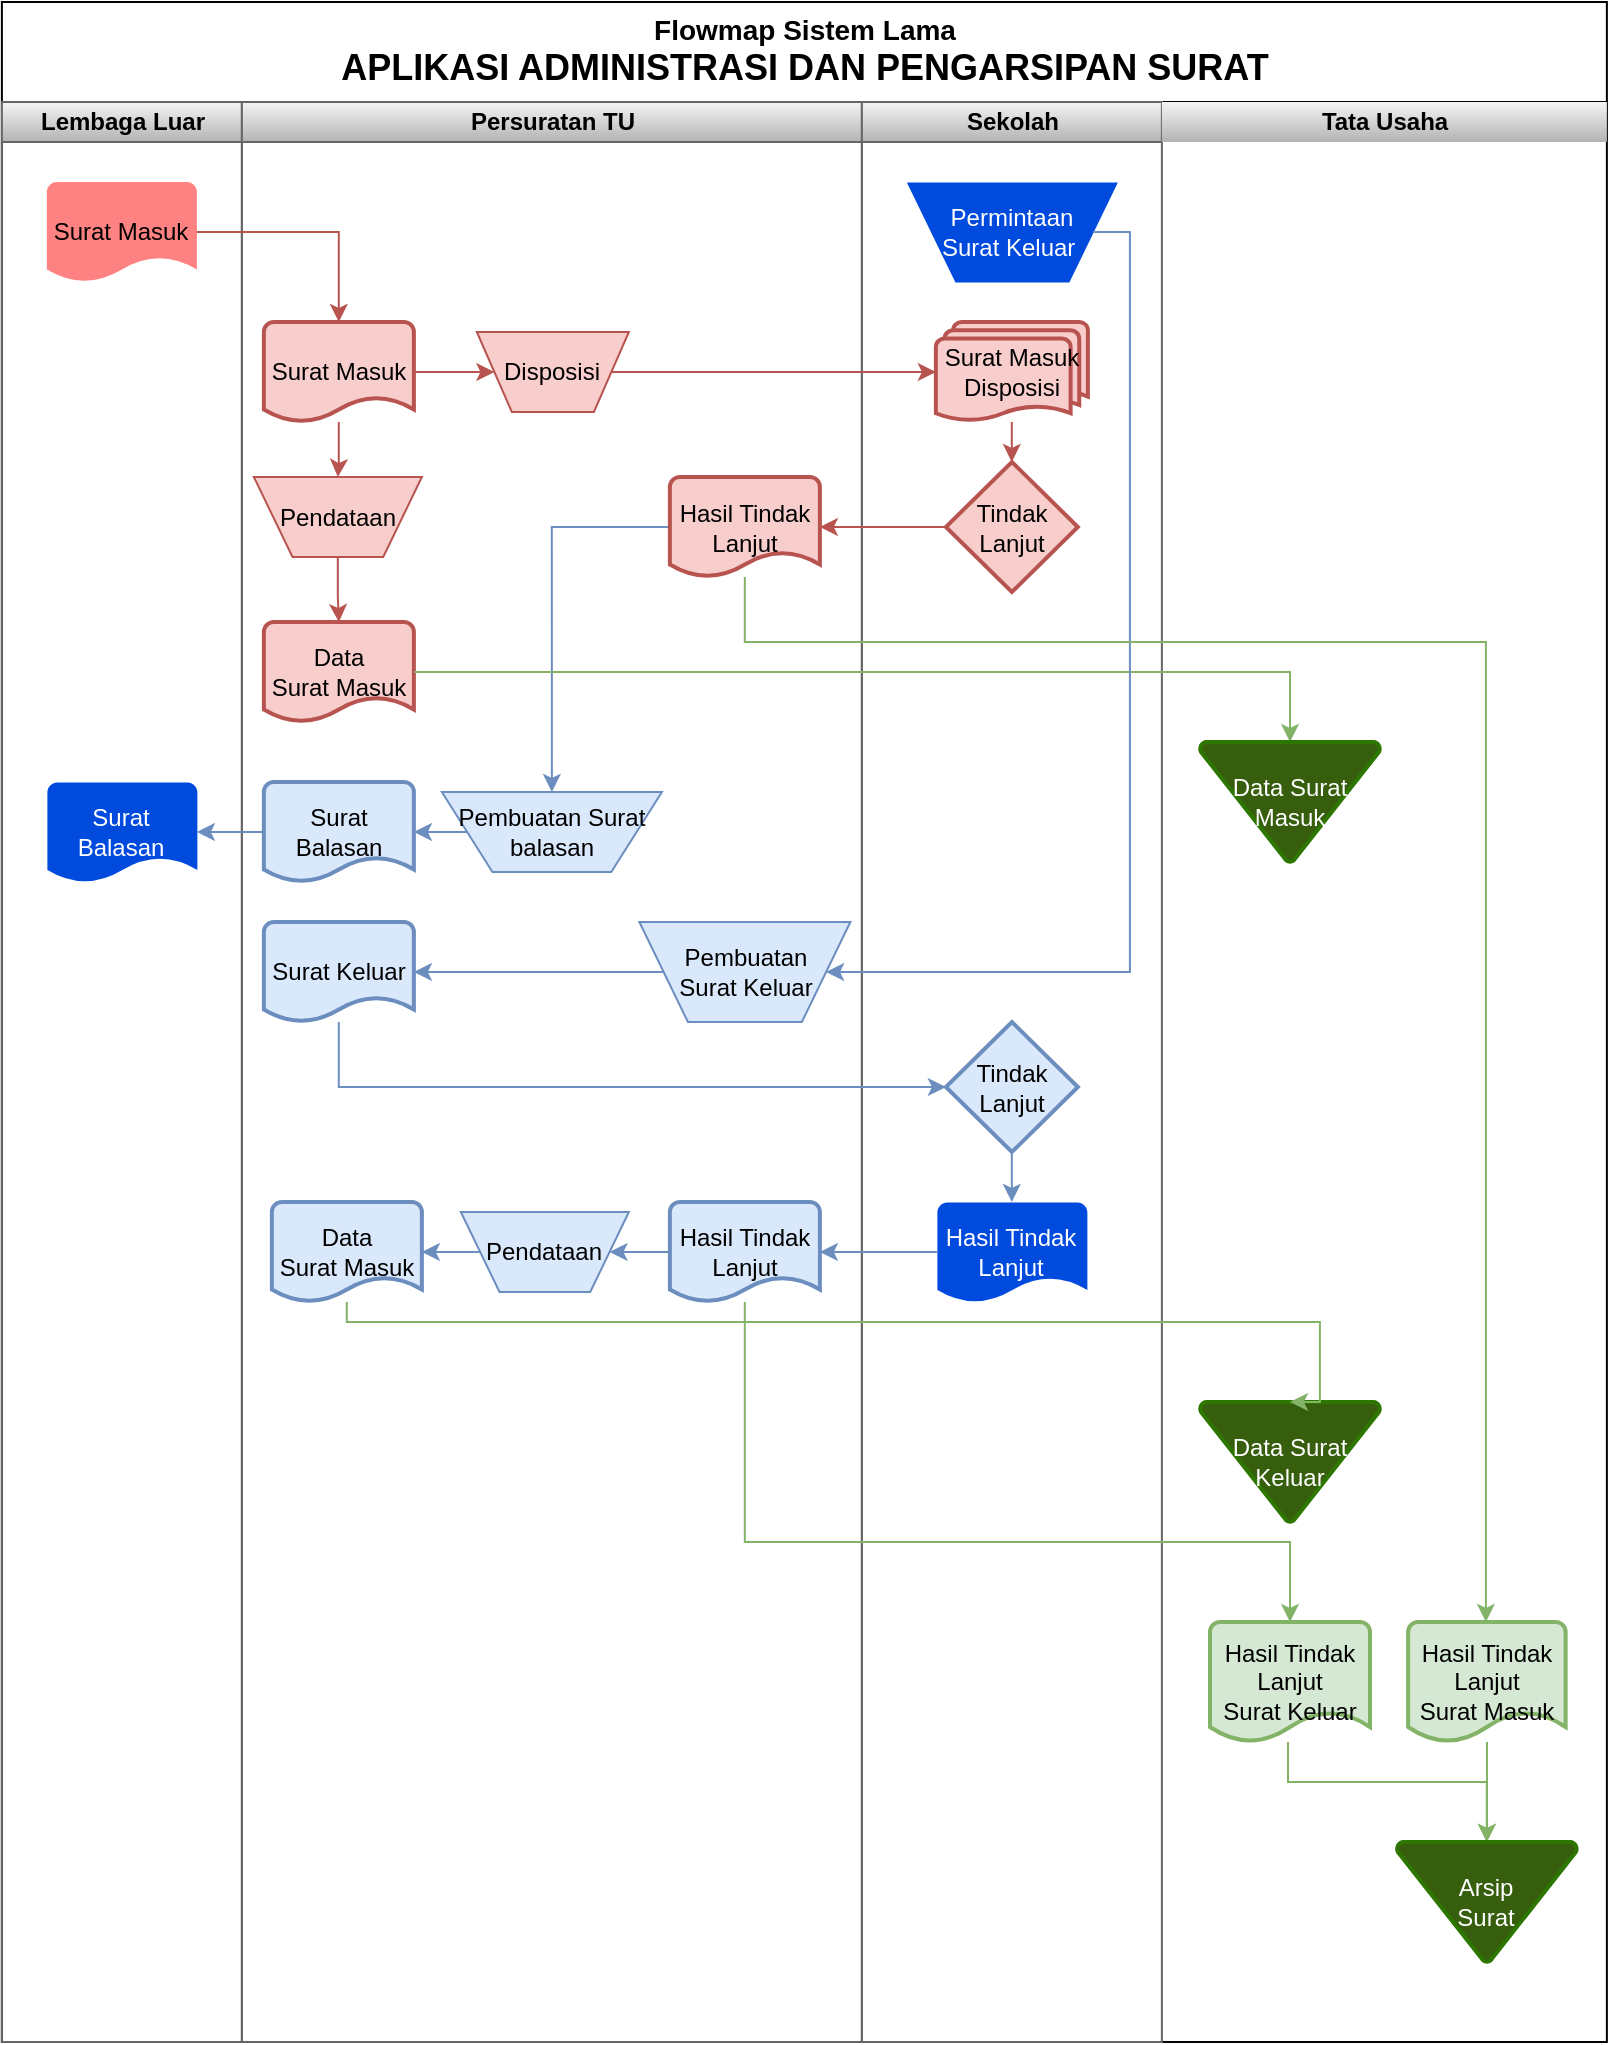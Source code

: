 <mxfile version="21.8.1" type="device">
  <diagram name="Page-1" id="ecVGTMwLcajovV73sp1L">
    <mxGraphModel dx="1348" dy="810" grid="1" gridSize="10" guides="1" tooltips="1" connect="1" arrows="1" fold="1" page="1" pageScale="1" pageWidth="827" pageHeight="1169" math="0" shadow="0">
      <root>
        <mxCell id="0" />
        <mxCell id="1" parent="0" />
        <mxCell id="s5zwaL8GXxUxst-mYbou-1" value="&lt;span style=&quot;font-size: 14px;&quot;&gt;Flowmap Sistem Lama&lt;/span&gt;&lt;br style=&quot;border-color: var(--border-color); font-weight: 400;&quot;&gt;&lt;b style=&quot;border-color: var(--border-color);&quot;&gt;&lt;font style=&quot;border-color: var(--border-color); font-size: 18px;&quot;&gt;APLIKASI ADMINISTRASI DAN PENGARSIPAN SURAT&lt;/font&gt;&lt;/b&gt;" style="swimlane;childLayout=stackLayout;resizeParent=1;resizeParentMax=0;startSize=50;html=1;" vertex="1" parent="1">
          <mxGeometry x="5.94" y="50" width="802.5" height="1020" as="geometry" />
        </mxCell>
        <mxCell id="s5zwaL8GXxUxst-mYbou-2" value="Lembaga Luar" style="swimlane;startSize=20;html=1;fillColor=#f5f5f5;gradientColor=#b3b3b3;strokeColor=#666666;" vertex="1" parent="s5zwaL8GXxUxst-mYbou-1">
          <mxGeometry y="50" width="120" height="970" as="geometry" />
        </mxCell>
        <mxCell id="s5zwaL8GXxUxst-mYbou-8" value="Surat Masuk" style="strokeWidth=2;html=1;shape=mxgraph.flowchart.document2;whiteSpace=wrap;size=0.25;fillColor=#FF8282;strokeColor=none;fontStyle=0" vertex="1" parent="s5zwaL8GXxUxst-mYbou-2">
          <mxGeometry x="22.5" y="40" width="75" height="50" as="geometry" />
        </mxCell>
        <mxCell id="s5zwaL8GXxUxst-mYbou-47" value="Surat Balasan" style="strokeWidth=0;html=1;shape=mxgraph.flowchart.document2;whiteSpace=wrap;size=0.25;fillColor=#004ADE;strokeColor=none;fontColor=#ffffff;" vertex="1" parent="s5zwaL8GXxUxst-mYbou-2">
          <mxGeometry x="22.5" y="340" width="75" height="50" as="geometry" />
        </mxCell>
        <mxCell id="s5zwaL8GXxUxst-mYbou-3" value="Persuratan TU" style="swimlane;startSize=20;html=1;fillColor=#f5f5f5;gradientColor=#b3b3b3;strokeColor=#666666;" vertex="1" parent="s5zwaL8GXxUxst-mYbou-1">
          <mxGeometry x="120" y="50" width="310" height="970" as="geometry" />
        </mxCell>
        <mxCell id="s5zwaL8GXxUxst-mYbou-12" style="edgeStyle=orthogonalEdgeStyle;rounded=0;orthogonalLoop=1;jettySize=auto;html=1;entryX=0;entryY=0.5;entryDx=0;entryDy=0;fillColor=#f8cecc;strokeColor=#b85450;" edge="1" parent="s5zwaL8GXxUxst-mYbou-3" source="s5zwaL8GXxUxst-mYbou-9" target="s5zwaL8GXxUxst-mYbou-10">
          <mxGeometry relative="1" as="geometry" />
        </mxCell>
        <mxCell id="s5zwaL8GXxUxst-mYbou-26" style="edgeStyle=orthogonalEdgeStyle;rounded=0;orthogonalLoop=1;jettySize=auto;html=1;entryX=0.5;entryY=0;entryDx=0;entryDy=0;fillColor=#f8cecc;strokeColor=#b85450;" edge="1" parent="s5zwaL8GXxUxst-mYbou-3" source="s5zwaL8GXxUxst-mYbou-9" target="s5zwaL8GXxUxst-mYbou-25">
          <mxGeometry relative="1" as="geometry" />
        </mxCell>
        <mxCell id="s5zwaL8GXxUxst-mYbou-9" value="Surat Masuk" style="strokeWidth=2;html=1;shape=mxgraph.flowchart.document2;whiteSpace=wrap;size=0.25;fillColor=#f8cecc;strokeColor=#b85450;" vertex="1" parent="s5zwaL8GXxUxst-mYbou-3">
          <mxGeometry x="11" y="110" width="75" height="50" as="geometry" />
        </mxCell>
        <mxCell id="s5zwaL8GXxUxst-mYbou-10" value="Disposisi" style="verticalLabelPosition=middle;verticalAlign=middle;html=1;shape=trapezoid;perimeter=trapezoidPerimeter;whiteSpace=wrap;size=0.23;arcSize=10;flipV=1;labelPosition=center;align=center;fillColor=#f8cecc;strokeColor=#b85450;" vertex="1" parent="s5zwaL8GXxUxst-mYbou-3">
          <mxGeometry x="117.5" y="115" width="76" height="40" as="geometry" />
        </mxCell>
        <mxCell id="s5zwaL8GXxUxst-mYbou-35" style="edgeStyle=orthogonalEdgeStyle;rounded=0;orthogonalLoop=1;jettySize=auto;html=1;entryX=0.5;entryY=0;entryDx=0;entryDy=0;fillColor=#dae8fc;strokeColor=#6c8ebf;" edge="1" parent="s5zwaL8GXxUxst-mYbou-3" source="s5zwaL8GXxUxst-mYbou-23" target="s5zwaL8GXxUxst-mYbou-34">
          <mxGeometry relative="1" as="geometry" />
        </mxCell>
        <mxCell id="s5zwaL8GXxUxst-mYbou-23" value="Hasil Tindak Lanjut" style="strokeWidth=2;html=1;shape=mxgraph.flowchart.document2;whiteSpace=wrap;size=0.25;fillColor=#f8cecc;strokeColor=#b85450;" vertex="1" parent="s5zwaL8GXxUxst-mYbou-3">
          <mxGeometry x="214" y="187.5" width="75" height="50" as="geometry" />
        </mxCell>
        <mxCell id="s5zwaL8GXxUxst-mYbou-25" value="Pendataan" style="verticalLabelPosition=middle;verticalAlign=middle;html=1;shape=trapezoid;perimeter=trapezoidPerimeter;whiteSpace=wrap;size=0.23;arcSize=10;flipV=1;labelPosition=center;align=center;fillColor=#f8cecc;strokeColor=#b85450;" vertex="1" parent="s5zwaL8GXxUxst-mYbou-3">
          <mxGeometry x="6" y="187.5" width="84" height="40" as="geometry" />
        </mxCell>
        <mxCell id="s5zwaL8GXxUxst-mYbou-46" style="edgeStyle=orthogonalEdgeStyle;rounded=0;orthogonalLoop=1;jettySize=auto;html=1;fillColor=#dae8fc;strokeColor=#6c8ebf;" edge="1" parent="s5zwaL8GXxUxst-mYbou-3" source="s5zwaL8GXxUxst-mYbou-34" target="s5zwaL8GXxUxst-mYbou-45">
          <mxGeometry relative="1" as="geometry" />
        </mxCell>
        <mxCell id="s5zwaL8GXxUxst-mYbou-34" value="Pembuatan Surat balasan" style="verticalLabelPosition=middle;verticalAlign=middle;html=1;shape=trapezoid;perimeter=trapezoidPerimeter;whiteSpace=wrap;size=0.23;arcSize=10;flipV=1;labelPosition=center;align=center;fillColor=#dae8fc;strokeColor=#6c8ebf;" vertex="1" parent="s5zwaL8GXxUxst-mYbou-3">
          <mxGeometry x="100" y="345" width="110" height="40" as="geometry" />
        </mxCell>
        <mxCell id="s5zwaL8GXxUxst-mYbou-45" value="Surat Balasan" style="strokeWidth=2;html=1;shape=mxgraph.flowchart.document2;whiteSpace=wrap;size=0.25;fillColor=#dae8fc;strokeColor=#6c8ebf;" vertex="1" parent="s5zwaL8GXxUxst-mYbou-3">
          <mxGeometry x="11" y="340" width="75" height="50" as="geometry" />
        </mxCell>
        <mxCell id="s5zwaL8GXxUxst-mYbou-49" value="Data&lt;br&gt;Surat Masuk" style="strokeWidth=2;html=1;shape=mxgraph.flowchart.document2;whiteSpace=wrap;size=0.25;fillColor=#f8cecc;strokeColor=#b85450;" vertex="1" parent="s5zwaL8GXxUxst-mYbou-3">
          <mxGeometry x="11" y="260" width="75" height="50" as="geometry" />
        </mxCell>
        <mxCell id="s5zwaL8GXxUxst-mYbou-50" style="edgeStyle=orthogonalEdgeStyle;rounded=0;orthogonalLoop=1;jettySize=auto;html=1;entryX=0.5;entryY=0;entryDx=0;entryDy=0;entryPerimeter=0;fillColor=#f8cecc;strokeColor=#b85450;" edge="1" parent="s5zwaL8GXxUxst-mYbou-3" source="s5zwaL8GXxUxst-mYbou-25" target="s5zwaL8GXxUxst-mYbou-49">
          <mxGeometry relative="1" as="geometry" />
        </mxCell>
        <mxCell id="s5zwaL8GXxUxst-mYbou-73" style="edgeStyle=orthogonalEdgeStyle;rounded=0;orthogonalLoop=1;jettySize=auto;html=1;fillColor=#dae8fc;strokeColor=#6c8ebf;" edge="1" parent="s5zwaL8GXxUxst-mYbou-3" source="s5zwaL8GXxUxst-mYbou-70" target="s5zwaL8GXxUxst-mYbou-72">
          <mxGeometry relative="1" as="geometry" />
        </mxCell>
        <mxCell id="s5zwaL8GXxUxst-mYbou-70" value="Pembuatan &lt;br&gt;Surat Keluar" style="verticalLabelPosition=middle;verticalAlign=middle;html=1;shape=trapezoid;perimeter=trapezoidPerimeter;whiteSpace=wrap;size=0.23;arcSize=10;flipV=1;labelPosition=center;align=center;fillColor=#dae8fc;strokeColor=#6c8ebf;" vertex="1" parent="s5zwaL8GXxUxst-mYbou-3">
          <mxGeometry x="198.75" y="410" width="105.5" height="50" as="geometry" />
        </mxCell>
        <mxCell id="s5zwaL8GXxUxst-mYbou-72" value="Surat Keluar" style="strokeWidth=2;html=1;shape=mxgraph.flowchart.document2;whiteSpace=wrap;size=0.25;fillColor=#dae8fc;strokeColor=#6c8ebf;" vertex="1" parent="s5zwaL8GXxUxst-mYbou-3">
          <mxGeometry x="11" y="410" width="75" height="50" as="geometry" />
        </mxCell>
        <mxCell id="s5zwaL8GXxUxst-mYbou-87" style="edgeStyle=orthogonalEdgeStyle;rounded=0;orthogonalLoop=1;jettySize=auto;html=1;entryX=1;entryY=0.5;entryDx=0;entryDy=0;fillColor=#dae8fc;strokeColor=#6c8ebf;" edge="1" parent="s5zwaL8GXxUxst-mYbou-3" source="s5zwaL8GXxUxst-mYbou-81" target="s5zwaL8GXxUxst-mYbou-85">
          <mxGeometry relative="1" as="geometry" />
        </mxCell>
        <mxCell id="s5zwaL8GXxUxst-mYbou-81" value="Hasil Tindak Lanjut" style="strokeWidth=2;html=1;shape=mxgraph.flowchart.document2;whiteSpace=wrap;size=0.25;fillColor=#dae8fc;strokeColor=#6c8ebf;" vertex="1" parent="s5zwaL8GXxUxst-mYbou-3">
          <mxGeometry x="214" y="550" width="75" height="50" as="geometry" />
        </mxCell>
        <mxCell id="s5zwaL8GXxUxst-mYbou-85" value="Pendataan" style="verticalLabelPosition=middle;verticalAlign=middle;html=1;shape=trapezoid;perimeter=trapezoidPerimeter;whiteSpace=wrap;size=0.23;arcSize=10;flipV=1;labelPosition=center;align=center;fillColor=#dae8fc;strokeColor=#6c8ebf;" vertex="1" parent="s5zwaL8GXxUxst-mYbou-3">
          <mxGeometry x="109.5" y="555" width="84" height="40" as="geometry" />
        </mxCell>
        <mxCell id="s5zwaL8GXxUxst-mYbou-86" value="Data&lt;br&gt;Surat Masuk" style="strokeWidth=2;html=1;shape=mxgraph.flowchart.document2;whiteSpace=wrap;size=0.25;fillColor=#dae8fc;strokeColor=#6c8ebf;" vertex="1" parent="s5zwaL8GXxUxst-mYbou-3">
          <mxGeometry x="15" y="550" width="75" height="50" as="geometry" />
        </mxCell>
        <mxCell id="s5zwaL8GXxUxst-mYbou-88" style="edgeStyle=orthogonalEdgeStyle;rounded=0;orthogonalLoop=1;jettySize=auto;html=1;entryX=1;entryY=0.5;entryDx=0;entryDy=0;entryPerimeter=0;fillColor=#dae8fc;strokeColor=#6c8ebf;" edge="1" parent="s5zwaL8GXxUxst-mYbou-3" source="s5zwaL8GXxUxst-mYbou-85" target="s5zwaL8GXxUxst-mYbou-86">
          <mxGeometry relative="1" as="geometry" />
        </mxCell>
        <mxCell id="s5zwaL8GXxUxst-mYbou-4" value="Sekolah" style="swimlane;startSize=20;html=1;fillColor=#f5f5f5;strokeColor=#666666;gradientColor=#b3b3b3;" vertex="1" parent="s5zwaL8GXxUxst-mYbou-1">
          <mxGeometry x="430" y="50" width="150" height="970" as="geometry" />
        </mxCell>
        <mxCell id="s5zwaL8GXxUxst-mYbou-18" style="edgeStyle=orthogonalEdgeStyle;rounded=0;orthogonalLoop=1;jettySize=auto;html=1;fillColor=#f8cecc;strokeColor=#b85450;" edge="1" parent="s5zwaL8GXxUxst-mYbou-4" source="s5zwaL8GXxUxst-mYbou-14" target="s5zwaL8GXxUxst-mYbou-17">
          <mxGeometry relative="1" as="geometry" />
        </mxCell>
        <mxCell id="s5zwaL8GXxUxst-mYbou-14" value="Surat Masuk&lt;br&gt;Disposisi" style="strokeWidth=2;html=1;shape=mxgraph.flowchart.multi-document;whiteSpace=wrap;fillColor=#f8cecc;strokeColor=#b85450;" vertex="1" parent="s5zwaL8GXxUxst-mYbou-4">
          <mxGeometry x="37" y="110" width="76" height="50" as="geometry" />
        </mxCell>
        <mxCell id="s5zwaL8GXxUxst-mYbou-17" value="Tindak&lt;br&gt;Lanjut" style="strokeWidth=2;html=1;shape=mxgraph.flowchart.decision;whiteSpace=wrap;fillColor=#f8cecc;strokeColor=#b85450;" vertex="1" parent="s5zwaL8GXxUxst-mYbou-4">
          <mxGeometry x="42" y="180" width="66" height="65" as="geometry" />
        </mxCell>
        <mxCell id="s5zwaL8GXxUxst-mYbou-68" value="Permintaan &lt;br&gt;Surat Keluar&amp;nbsp;" style="verticalLabelPosition=middle;verticalAlign=middle;html=1;shape=trapezoid;perimeter=trapezoidPerimeter;whiteSpace=wrap;size=0.23;arcSize=10;flipV=1;labelPosition=center;align=center;fillColor=#004ADE;strokeColor=none;fontColor=#ffffff;strokeWidth=0;" vertex="1" parent="s5zwaL8GXxUxst-mYbou-4">
          <mxGeometry x="22.25" y="40" width="105.5" height="50" as="geometry" />
        </mxCell>
        <mxCell id="s5zwaL8GXxUxst-mYbou-83" style="edgeStyle=orthogonalEdgeStyle;rounded=0;orthogonalLoop=1;jettySize=auto;html=1;fillColor=#dae8fc;strokeColor=#6c8ebf;" edge="1" parent="s5zwaL8GXxUxst-mYbou-4" source="s5zwaL8GXxUxst-mYbou-76" target="s5zwaL8GXxUxst-mYbou-80">
          <mxGeometry relative="1" as="geometry" />
        </mxCell>
        <mxCell id="s5zwaL8GXxUxst-mYbou-76" value="Tindak&lt;br&gt;Lanjut" style="strokeWidth=2;html=1;shape=mxgraph.flowchart.decision;whiteSpace=wrap;fillColor=#dae8fc;strokeColor=#6c8ebf;" vertex="1" parent="s5zwaL8GXxUxst-mYbou-4">
          <mxGeometry x="42" y="460" width="66" height="65" as="geometry" />
        </mxCell>
        <mxCell id="s5zwaL8GXxUxst-mYbou-80" value="Hasil Tindak Lanjut" style="strokeWidth=0;html=1;shape=mxgraph.flowchart.document2;whiteSpace=wrap;size=0.25;fillColor=#004ADE;strokeColor=none;fontColor=#ffffff;" vertex="1" parent="s5zwaL8GXxUxst-mYbou-4">
          <mxGeometry x="37.5" y="550" width="75" height="50" as="geometry" />
        </mxCell>
        <mxCell id="s5zwaL8GXxUxst-mYbou-11" style="edgeStyle=orthogonalEdgeStyle;rounded=0;orthogonalLoop=1;jettySize=auto;html=1;exitX=1;exitY=0.5;exitDx=0;exitDy=0;exitPerimeter=0;fillColor=#f8cecc;strokeColor=#b85450;" edge="1" parent="s5zwaL8GXxUxst-mYbou-1" source="s5zwaL8GXxUxst-mYbou-8" target="s5zwaL8GXxUxst-mYbou-9">
          <mxGeometry relative="1" as="geometry" />
        </mxCell>
        <mxCell id="s5zwaL8GXxUxst-mYbou-15" style="edgeStyle=orthogonalEdgeStyle;rounded=0;orthogonalLoop=1;jettySize=auto;html=1;entryX=0;entryY=0.5;entryDx=0;entryDy=0;entryPerimeter=0;fillColor=#f8cecc;strokeColor=#b85450;" edge="1" parent="s5zwaL8GXxUxst-mYbou-1" source="s5zwaL8GXxUxst-mYbou-10" target="s5zwaL8GXxUxst-mYbou-14">
          <mxGeometry relative="1" as="geometry" />
        </mxCell>
        <mxCell id="s5zwaL8GXxUxst-mYbou-24" style="edgeStyle=orthogonalEdgeStyle;rounded=0;orthogonalLoop=1;jettySize=auto;html=1;entryX=1;entryY=0.5;entryDx=0;entryDy=0;entryPerimeter=0;fillColor=#f8cecc;strokeColor=#b85450;" edge="1" parent="s5zwaL8GXxUxst-mYbou-1" source="s5zwaL8GXxUxst-mYbou-17" target="s5zwaL8GXxUxst-mYbou-23">
          <mxGeometry relative="1" as="geometry" />
        </mxCell>
        <mxCell id="s5zwaL8GXxUxst-mYbou-48" style="edgeStyle=orthogonalEdgeStyle;rounded=0;orthogonalLoop=1;jettySize=auto;html=1;entryX=1;entryY=0.5;entryDx=0;entryDy=0;entryPerimeter=0;fillColor=#dae8fc;strokeColor=#6c8ebf;" edge="1" parent="s5zwaL8GXxUxst-mYbou-1" source="s5zwaL8GXxUxst-mYbou-45" target="s5zwaL8GXxUxst-mYbou-47">
          <mxGeometry relative="1" as="geometry" />
        </mxCell>
        <mxCell id="s5zwaL8GXxUxst-mYbou-69" style="edgeStyle=orthogonalEdgeStyle;rounded=0;orthogonalLoop=1;jettySize=auto;html=1;entryX=0.5;entryY=0;entryDx=0;entryDy=0;entryPerimeter=0;fillColor=#d5e8d4;strokeColor=#82b366;" edge="1" parent="s5zwaL8GXxUxst-mYbou-1" source="s5zwaL8GXxUxst-mYbou-49" target="s5zwaL8GXxUxst-mYbou-52">
          <mxGeometry relative="1" as="geometry" />
        </mxCell>
        <mxCell id="s5zwaL8GXxUxst-mYbou-79" style="edgeStyle=orthogonalEdgeStyle;rounded=0;orthogonalLoop=1;jettySize=auto;html=1;entryX=0;entryY=0.5;entryDx=0;entryDy=0;entryPerimeter=0;fillColor=#dae8fc;strokeColor=#6c8ebf;" edge="1" parent="s5zwaL8GXxUxst-mYbou-1" source="s5zwaL8GXxUxst-mYbou-72" target="s5zwaL8GXxUxst-mYbou-76">
          <mxGeometry relative="1" as="geometry">
            <Array as="points">
              <mxPoint x="168" y="543" />
            </Array>
          </mxGeometry>
        </mxCell>
        <mxCell id="s5zwaL8GXxUxst-mYbou-82" style="edgeStyle=orthogonalEdgeStyle;rounded=0;orthogonalLoop=1;jettySize=auto;html=1;entryX=1;entryY=0.5;entryDx=0;entryDy=0;entryPerimeter=0;fillColor=#dae8fc;strokeColor=#6c8ebf;" edge="1" parent="s5zwaL8GXxUxst-mYbou-1" source="s5zwaL8GXxUxst-mYbou-80" target="s5zwaL8GXxUxst-mYbou-81">
          <mxGeometry relative="1" as="geometry" />
        </mxCell>
        <mxCell id="s5zwaL8GXxUxst-mYbou-6" value="Tata Usaha" style="swimlane;startSize=20;html=1;fillColor=#f5f5f5;gradientColor=#b3b3b3;strokeColor=none;" vertex="1" parent="s5zwaL8GXxUxst-mYbou-1">
          <mxGeometry x="580" y="50" width="222.5" height="970" as="geometry" />
        </mxCell>
        <mxCell id="s5zwaL8GXxUxst-mYbou-52" value="Data Surat Masuk" style="strokeWidth=2;html=1;shape=mxgraph.flowchart.merge_or_storage;whiteSpace=wrap;fillColor=#365E0D;strokeColor=#2D7600;fontColor=#ffffff;fontStyle=0" vertex="1" parent="s5zwaL8GXxUxst-mYbou-6">
          <mxGeometry x="19.06" y="320" width="90" height="60" as="geometry" />
        </mxCell>
        <mxCell id="s5zwaL8GXxUxst-mYbou-53" value="Data Surat Keluar" style="strokeWidth=2;html=1;shape=mxgraph.flowchart.merge_or_storage;whiteSpace=wrap;fillColor=#365E0D;strokeColor=#2D7600;fontColor=#ffffff;fontStyle=0" vertex="1" parent="s5zwaL8GXxUxst-mYbou-6">
          <mxGeometry x="19.06" y="650" width="90" height="60" as="geometry" />
        </mxCell>
        <mxCell id="s5zwaL8GXxUxst-mYbou-94" value="Hasil Tindak Lanjut&lt;br&gt;Surat Keluar" style="strokeWidth=2;html=1;shape=mxgraph.flowchart.document2;whiteSpace=wrap;size=0.25;fillColor=#d5e8d4;strokeColor=#82b366;" vertex="1" parent="s5zwaL8GXxUxst-mYbou-6">
          <mxGeometry x="24.06" y="760" width="80" height="60" as="geometry" />
        </mxCell>
        <mxCell id="s5zwaL8GXxUxst-mYbou-95" value="Hasil Tindak Lanjut&lt;br&gt;Surat Masuk" style="strokeWidth=2;html=1;shape=mxgraph.flowchart.document2;whiteSpace=wrap;size=0.25;fillColor=#d5e8d4;strokeColor=#82b366;" vertex="1" parent="s5zwaL8GXxUxst-mYbou-6">
          <mxGeometry x="123.12" y="760" width="78.75" height="60" as="geometry" />
        </mxCell>
        <mxCell id="s5zwaL8GXxUxst-mYbou-104" style="edgeStyle=orthogonalEdgeStyle;rounded=0;orthogonalLoop=1;jettySize=auto;html=1;entryX=0.5;entryY=0;entryDx=0;entryDy=0;entryPerimeter=0;fillColor=#d5e8d4;strokeColor=#82b366;" edge="1" parent="s5zwaL8GXxUxst-mYbou-6" source="s5zwaL8GXxUxst-mYbou-94" target="s5zwaL8GXxUxst-mYbou-51">
          <mxGeometry relative="1" as="geometry">
            <Array as="points">
              <mxPoint x="63.06" y="840" />
              <mxPoint x="162.06" y="840" />
            </Array>
          </mxGeometry>
        </mxCell>
        <mxCell id="s5zwaL8GXxUxst-mYbou-96" style="edgeStyle=orthogonalEdgeStyle;rounded=0;orthogonalLoop=1;jettySize=auto;html=1;fillColor=#d5e8d4;strokeColor=#82b366;" edge="1" parent="s5zwaL8GXxUxst-mYbou-6" source="s5zwaL8GXxUxst-mYbou-95" target="s5zwaL8GXxUxst-mYbou-51">
          <mxGeometry relative="1" as="geometry" />
        </mxCell>
        <mxCell id="s5zwaL8GXxUxst-mYbou-51" value="Arsip &lt;br&gt;Surat" style="strokeWidth=2;html=1;shape=mxgraph.flowchart.merge_or_storage;whiteSpace=wrap;fillColor=#365E0D;strokeColor=#2D7600;fontColor=#ffffff;fontStyle=0" vertex="1" parent="s5zwaL8GXxUxst-mYbou-6">
          <mxGeometry x="117.5" y="870" width="90" height="60" as="geometry" />
        </mxCell>
        <mxCell id="s5zwaL8GXxUxst-mYbou-108" style="edgeStyle=orthogonalEdgeStyle;rounded=0;orthogonalLoop=1;jettySize=auto;html=1;entryX=1;entryY=0.5;entryDx=0;entryDy=0;fillColor=#dae8fc;strokeColor=#6c8ebf;" edge="1" parent="s5zwaL8GXxUxst-mYbou-1" source="s5zwaL8GXxUxst-mYbou-68" target="s5zwaL8GXxUxst-mYbou-70">
          <mxGeometry relative="1" as="geometry">
            <Array as="points">
              <mxPoint x="564" y="115" />
              <mxPoint x="564" y="485" />
            </Array>
          </mxGeometry>
        </mxCell>
        <mxCell id="s5zwaL8GXxUxst-mYbou-109" style="edgeStyle=orthogonalEdgeStyle;rounded=0;orthogonalLoop=1;jettySize=auto;html=1;entryX=0.5;entryY=0;entryDx=0;entryDy=0;entryPerimeter=0;fillColor=#d5e8d4;strokeColor=#82b366;" edge="1" parent="s5zwaL8GXxUxst-mYbou-1" source="s5zwaL8GXxUxst-mYbou-86" target="s5zwaL8GXxUxst-mYbou-53">
          <mxGeometry relative="1" as="geometry">
            <Array as="points">
              <mxPoint x="172" y="660" />
              <mxPoint x="659" y="660" />
            </Array>
          </mxGeometry>
        </mxCell>
        <mxCell id="s5zwaL8GXxUxst-mYbou-111" style="edgeStyle=orthogonalEdgeStyle;rounded=0;orthogonalLoop=1;jettySize=auto;html=1;entryX=0.5;entryY=0;entryDx=0;entryDy=0;entryPerimeter=0;fillColor=#d5e8d4;strokeColor=#82b366;" edge="1" parent="s5zwaL8GXxUxst-mYbou-1" source="s5zwaL8GXxUxst-mYbou-81" target="s5zwaL8GXxUxst-mYbou-94">
          <mxGeometry relative="1" as="geometry">
            <Array as="points">
              <mxPoint x="371" y="770" />
              <mxPoint x="644" y="770" />
            </Array>
          </mxGeometry>
        </mxCell>
        <mxCell id="s5zwaL8GXxUxst-mYbou-112" style="edgeStyle=orthogonalEdgeStyle;rounded=0;orthogonalLoop=1;jettySize=auto;html=1;fillColor=#d5e8d4;strokeColor=#82b366;" edge="1" parent="s5zwaL8GXxUxst-mYbou-1" source="s5zwaL8GXxUxst-mYbou-23" target="s5zwaL8GXxUxst-mYbou-95">
          <mxGeometry relative="1" as="geometry">
            <Array as="points">
              <mxPoint x="371" y="320" />
              <mxPoint x="742" y="320" />
            </Array>
          </mxGeometry>
        </mxCell>
      </root>
    </mxGraphModel>
  </diagram>
</mxfile>
